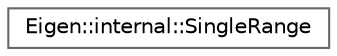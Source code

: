 digraph "Graphical Class Hierarchy"
{
 // LATEX_PDF_SIZE
  bgcolor="transparent";
  edge [fontname=Helvetica,fontsize=10,labelfontname=Helvetica,labelfontsize=10];
  node [fontname=Helvetica,fontsize=10,shape=box,height=0.2,width=0.4];
  rankdir="LR";
  Node0 [id="Node000000",label="Eigen::internal::SingleRange",height=0.2,width=0.4,color="grey40", fillcolor="white", style="filled",URL="$structEigen_1_1internal_1_1SingleRange.html",tooltip=" "];
}
